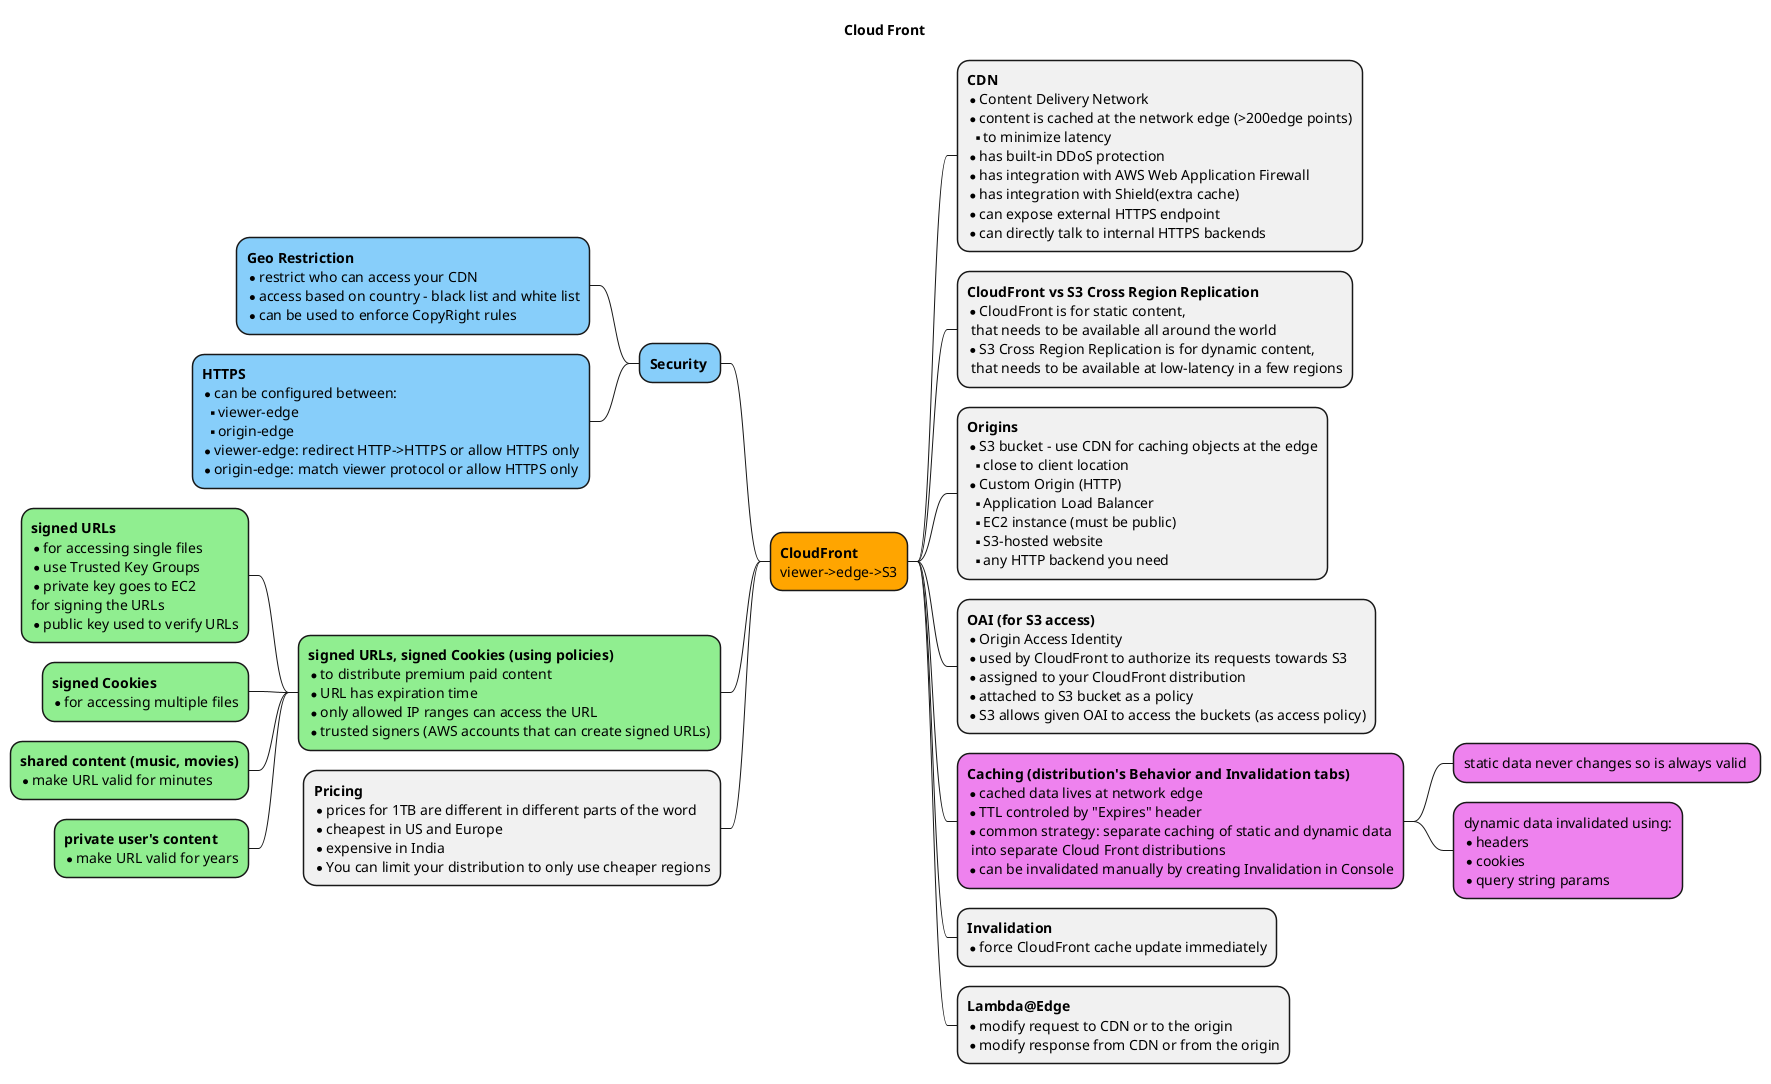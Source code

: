 @startmindmap mindmap

title Cloud Front

<style>
mindmapDiagram {
  .caching {
    BackgroundColor Violet
  }
  .orange {
    BackgroundColor orange
  }
  .security {
    BackgroundColor LightSkyBlue
  }
  .signed {
    BackgroundColor LightGreen
  }
}
</style>


*[#Orange] <b>CloudFront\nviewer->edge->S3
 * <b>CDN\n*Content Delivery Network\n*content is cached at the network edge (>200edge points)\n**to minimize latency\n*has built-in DDoS protection\n*has integration with AWS Web Application Firewall\n*has integration with Shield(extra cache)\n*can expose external HTTPS endpoint\n*can directly talk to internal HTTPS backends
 * <b>CloudFront vs S3 Cross Region Replication\n*CloudFront is for static content,\n that needs to be available all around the world\n*S3 Cross Region Replication is for dynamic content,\n that needs to be available at low-latency in a few regions
 * <b>Origins\n*S3 bucket - use CDN for caching objects at the edge\n**close to client location\n*Custom Origin (HTTP)\n**Application Load Balancer\n**EC2 instance (must be public)\n**S3-hosted website\n**any HTTP backend you need
 * <b>OAI (for S3 access)\n*Origin Access Identity\n*used by CloudFront to authorize its requests towards S3\n*assigned to your CloudFront distribution\n*attached to S3 bucket as a policy\n*S3 allows given OAI to access the buckets (as access policy)
 * <b>Caching (distribution's Behavior and Invalidation tabs)\n*cached data lives at network edge\n*TTL controled by "Expires" header\n*common strategy: separate caching of static and dynamic data\n into separate Cloud Front distributions\n*can be invalidated manually by creating Invalidation in Console <<caching>>
  * static data never changes so is always valid <<caching>>
  * dynamic data invalidated using:\n*headers\n*cookies\n*query string params <<caching>>
 * <b>Invalidation\n*force CloudFront cache update immediately
 * <b>Lambda@Edge\n*modify request to CDN or to the origin\n*modify response from CDN or from the origin
left side
 * <b>Security <<security>>
  * <b>Geo Restriction\n*restrict who can access your CDN\n*access based on country - black list and white list\n*can be used to enforce CopyRight rules <<security>>
  * <b>HTTPS\n*can be configured between:\n**viewer-edge\n**origin-edge\n*viewer-edge: redirect HTTP->HTTPS or allow HTTPS only\n*origin-edge: match viewer protocol or allow HTTPS only  <<security>>
 * <b>signed URLs, signed Cookies (using policies)\n*to distribute premium paid content\n*URL has expiration time\n*only allowed IP ranges can access the URL\n*trusted signers (AWS accounts that can create signed URLs) <<signed>>
  * <b>signed URLs\n*for accessing single files\n*use Trusted Key Groups\n*private key goes to EC2\nfor signing the URLs\n*public key used to verify URLs <<signed>>
  * <b>signed Cookies\n*for accessing multiple files <<signed>>
  * <b>shared content (music, movies)\n*make URL valid for minutes <<signed>>
  * <b>private user's content\n*make URL valid for years <<signed>>
 * <b>Pricing\n*prices for 1TB are different in different parts of the word\n*cheapest in US and Europe\n*expensive in India\n*You can limit your distribution to only use cheaper regions
@endmindmap

